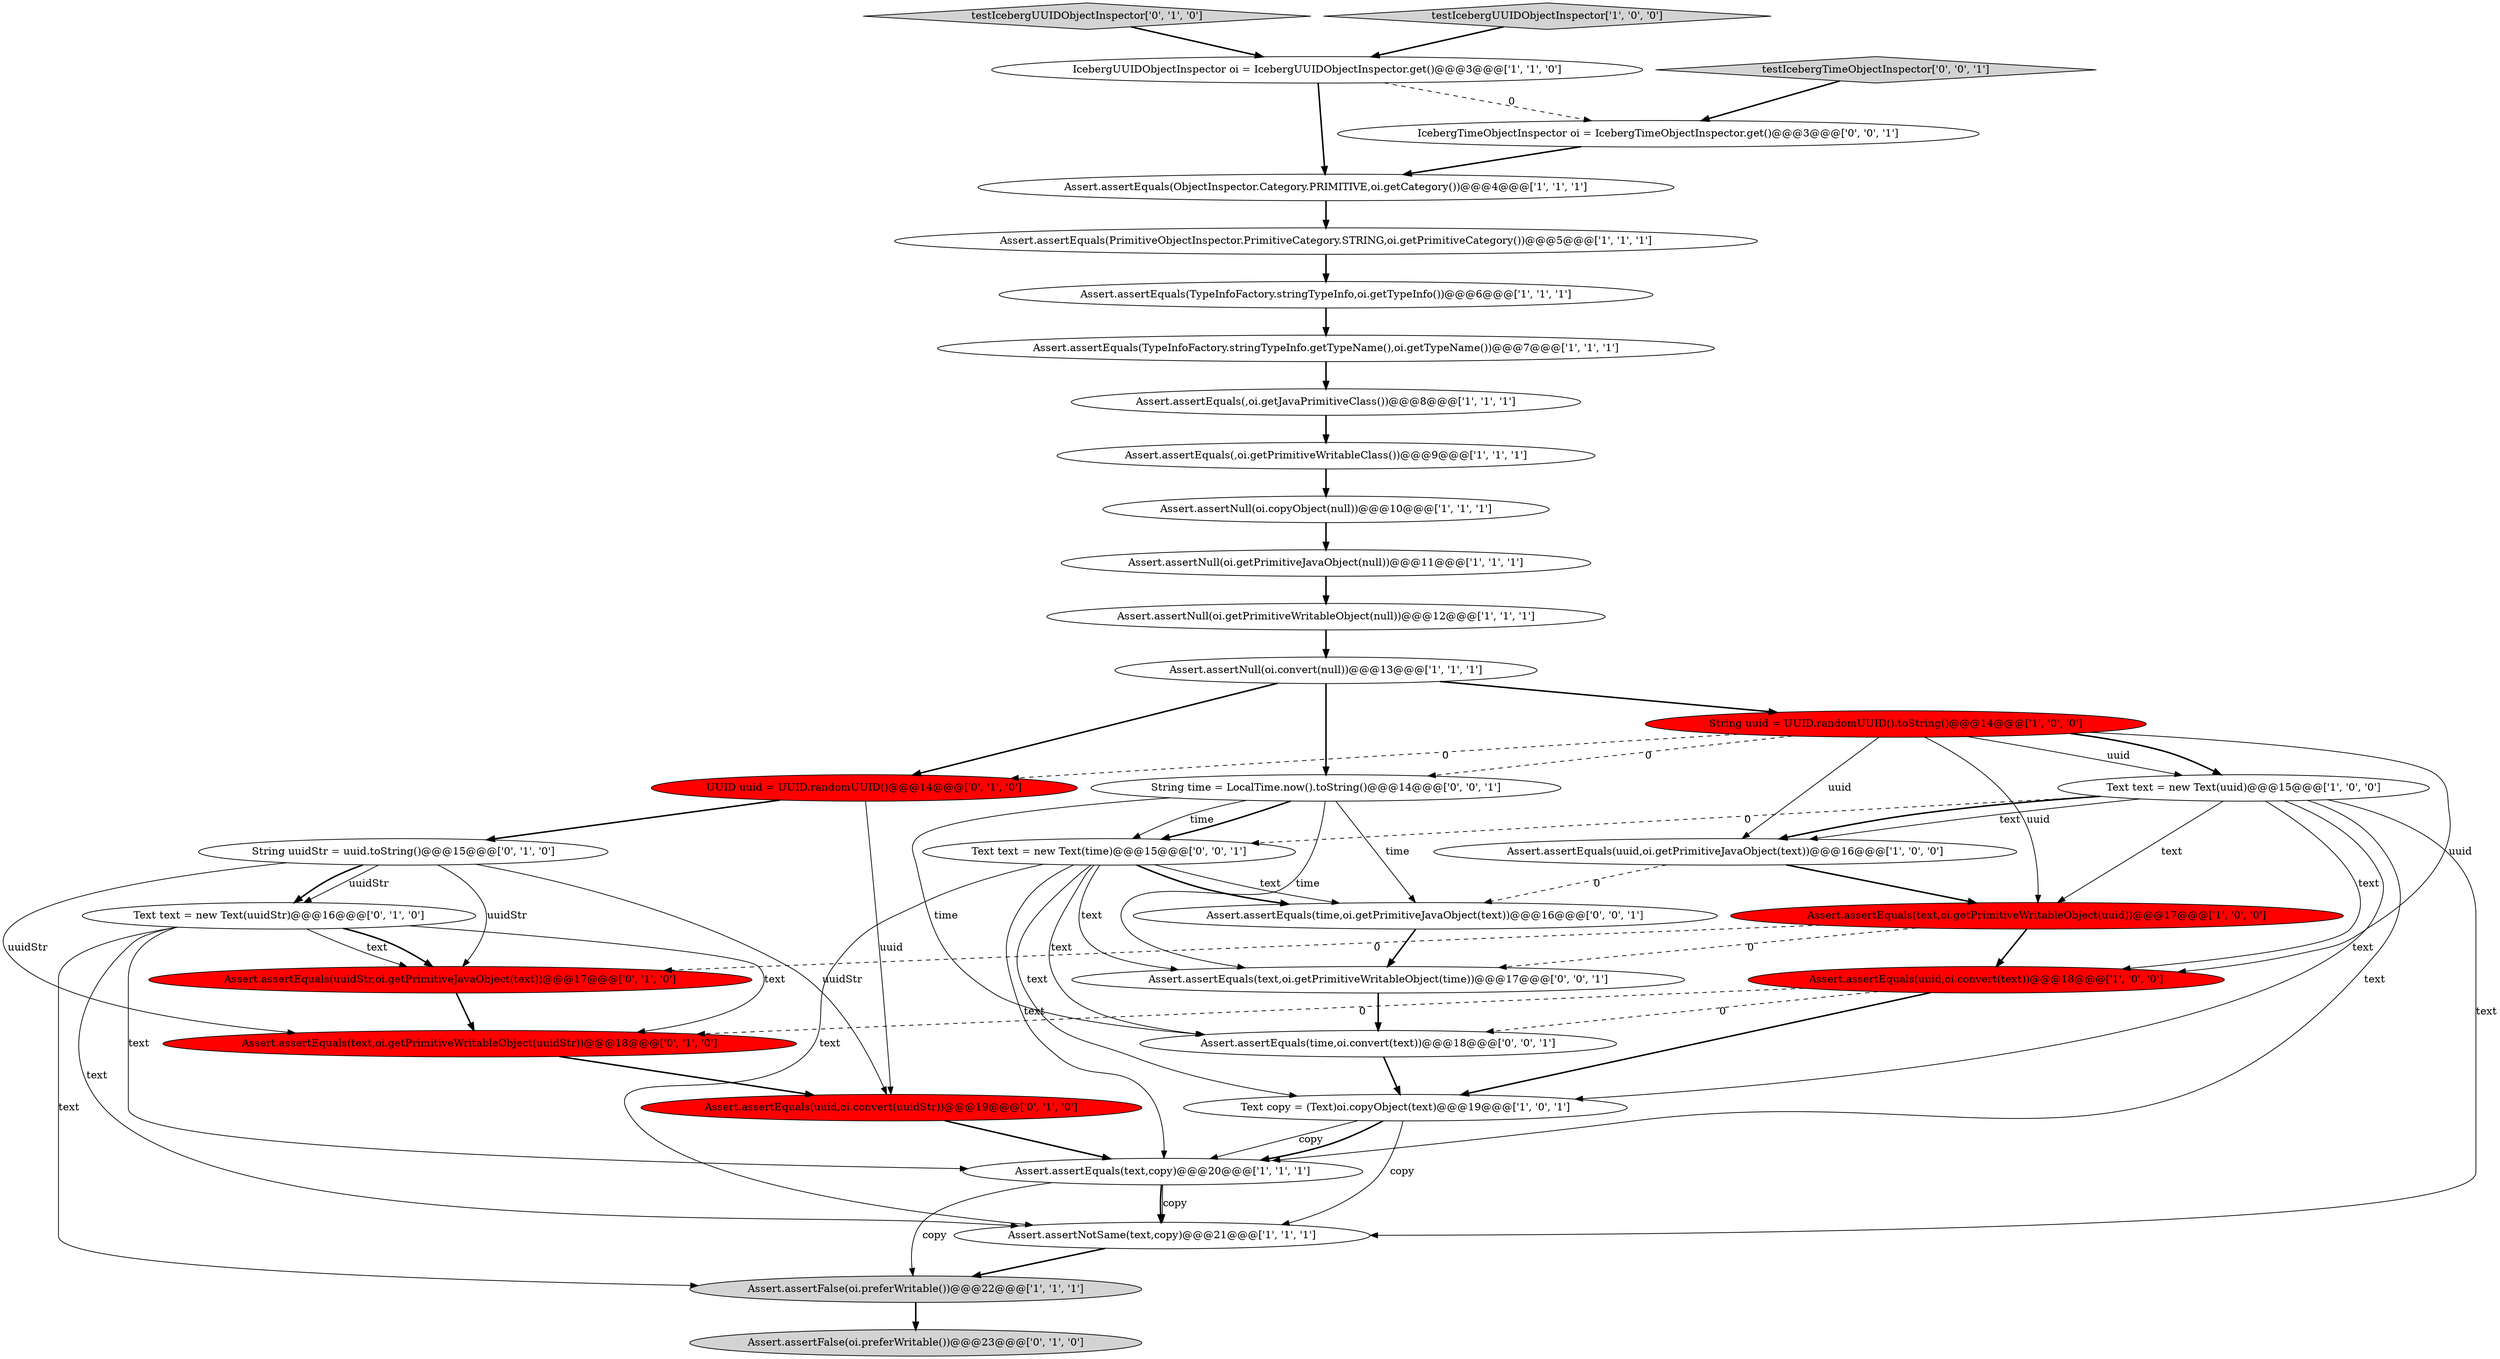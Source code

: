 digraph {
6 [style = filled, label = "Text text = new Text(uuid)@@@15@@@['1', '0', '0']", fillcolor = white, shape = ellipse image = "AAA0AAABBB1BBB"];
3 [style = filled, label = "Assert.assertEquals(TypeInfoFactory.stringTypeInfo.getTypeName(),oi.getTypeName())@@@7@@@['1', '1', '1']", fillcolor = white, shape = ellipse image = "AAA0AAABBB1BBB"];
2 [style = filled, label = "Assert.assertEquals(text,oi.getPrimitiveWritableObject(uuid))@@@17@@@['1', '0', '0']", fillcolor = red, shape = ellipse image = "AAA1AAABBB1BBB"];
13 [style = filled, label = "Assert.assertNull(oi.convert(null))@@@13@@@['1', '1', '1']", fillcolor = white, shape = ellipse image = "AAA0AAABBB1BBB"];
18 [style = filled, label = "Text copy = (Text)oi.copyObject(text)@@@19@@@['1', '0', '1']", fillcolor = white, shape = ellipse image = "AAA0AAABBB1BBB"];
14 [style = filled, label = "Assert.assertEquals(uuid,oi.getPrimitiveJavaObject(text))@@@16@@@['1', '0', '0']", fillcolor = white, shape = ellipse image = "AAA0AAABBB1BBB"];
7 [style = filled, label = "Assert.assertFalse(oi.preferWritable())@@@22@@@['1', '1', '1']", fillcolor = lightgray, shape = ellipse image = "AAA0AAABBB1BBB"];
19 [style = filled, label = "Assert.assertEquals(ObjectInspector.Category.PRIMITIVE,oi.getCategory())@@@4@@@['1', '1', '1']", fillcolor = white, shape = ellipse image = "AAA0AAABBB1BBB"];
32 [style = filled, label = "Assert.assertEquals(time,oi.convert(text))@@@18@@@['0', '0', '1']", fillcolor = white, shape = ellipse image = "AAA0AAABBB3BBB"];
12 [style = filled, label = "Assert.assertEquals(,oi.getJavaPrimitiveClass())@@@8@@@['1', '1', '1']", fillcolor = white, shape = ellipse image = "AAA0AAABBB1BBB"];
24 [style = filled, label = "Text text = new Text(uuidStr)@@@16@@@['0', '1', '0']", fillcolor = white, shape = ellipse image = "AAA0AAABBB2BBB"];
23 [style = filled, label = "Assert.assertEquals(uuidStr,oi.getPrimitiveJavaObject(text))@@@17@@@['0', '1', '0']", fillcolor = red, shape = ellipse image = "AAA1AAABBB2BBB"];
11 [style = filled, label = "Assert.assertEquals(PrimitiveObjectInspector.PrimitiveCategory.STRING,oi.getPrimitiveCategory())@@@5@@@['1', '1', '1']", fillcolor = white, shape = ellipse image = "AAA0AAABBB1BBB"];
26 [style = filled, label = "testIcebergUUIDObjectInspector['0', '1', '0']", fillcolor = lightgray, shape = diamond image = "AAA0AAABBB2BBB"];
35 [style = filled, label = "IcebergTimeObjectInspector oi = IcebergTimeObjectInspector.get()@@@3@@@['0', '0', '1']", fillcolor = white, shape = ellipse image = "AAA0AAABBB3BBB"];
16 [style = filled, label = "Assert.assertEquals(text,copy)@@@20@@@['1', '1', '1']", fillcolor = white, shape = ellipse image = "AAA0AAABBB1BBB"];
21 [style = filled, label = "UUID uuid = UUID.randomUUID()@@@14@@@['0', '1', '0']", fillcolor = red, shape = ellipse image = "AAA1AAABBB2BBB"];
34 [style = filled, label = "Assert.assertEquals(text,oi.getPrimitiveWritableObject(time))@@@17@@@['0', '0', '1']", fillcolor = white, shape = ellipse image = "AAA0AAABBB3BBB"];
27 [style = filled, label = "Assert.assertEquals(uuid,oi.convert(uuidStr))@@@19@@@['0', '1', '0']", fillcolor = red, shape = ellipse image = "AAA1AAABBB2BBB"];
31 [style = filled, label = "Text text = new Text(time)@@@15@@@['0', '0', '1']", fillcolor = white, shape = ellipse image = "AAA0AAABBB3BBB"];
4 [style = filled, label = "Assert.assertEquals(,oi.getPrimitiveWritableClass())@@@9@@@['1', '1', '1']", fillcolor = white, shape = ellipse image = "AAA0AAABBB1BBB"];
1 [style = filled, label = "Assert.assertNull(oi.copyObject(null))@@@10@@@['1', '1', '1']", fillcolor = white, shape = ellipse image = "AAA0AAABBB1BBB"];
10 [style = filled, label = "Assert.assertNull(oi.getPrimitiveJavaObject(null))@@@11@@@['1', '1', '1']", fillcolor = white, shape = ellipse image = "AAA0AAABBB1BBB"];
5 [style = filled, label = "Assert.assertEquals(TypeInfoFactory.stringTypeInfo,oi.getTypeInfo())@@@6@@@['1', '1', '1']", fillcolor = white, shape = ellipse image = "AAA0AAABBB1BBB"];
15 [style = filled, label = "Assert.assertNotSame(text,copy)@@@21@@@['1', '1', '1']", fillcolor = white, shape = ellipse image = "AAA0AAABBB1BBB"];
0 [style = filled, label = "testIcebergUUIDObjectInspector['1', '0', '0']", fillcolor = lightgray, shape = diamond image = "AAA0AAABBB1BBB"];
8 [style = filled, label = "String uuid = UUID.randomUUID().toString()@@@14@@@['1', '0', '0']", fillcolor = red, shape = ellipse image = "AAA1AAABBB1BBB"];
33 [style = filled, label = "String time = LocalTime.now().toString()@@@14@@@['0', '0', '1']", fillcolor = white, shape = ellipse image = "AAA0AAABBB3BBB"];
29 [style = filled, label = "Assert.assertEquals(time,oi.getPrimitiveJavaObject(text))@@@16@@@['0', '0', '1']", fillcolor = white, shape = ellipse image = "AAA0AAABBB3BBB"];
22 [style = filled, label = "String uuidStr = uuid.toString()@@@15@@@['0', '1', '0']", fillcolor = white, shape = ellipse image = "AAA0AAABBB2BBB"];
20 [style = filled, label = "Assert.assertNull(oi.getPrimitiveWritableObject(null))@@@12@@@['1', '1', '1']", fillcolor = white, shape = ellipse image = "AAA0AAABBB1BBB"];
9 [style = filled, label = "IcebergUUIDObjectInspector oi = IcebergUUIDObjectInspector.get()@@@3@@@['1', '1', '0']", fillcolor = white, shape = ellipse image = "AAA0AAABBB1BBB"];
28 [style = filled, label = "Assert.assertEquals(text,oi.getPrimitiveWritableObject(uuidStr))@@@18@@@['0', '1', '0']", fillcolor = red, shape = ellipse image = "AAA1AAABBB2BBB"];
25 [style = filled, label = "Assert.assertFalse(oi.preferWritable())@@@23@@@['0', '1', '0']", fillcolor = lightgray, shape = ellipse image = "AAA0AAABBB2BBB"];
30 [style = filled, label = "testIcebergTimeObjectInspector['0', '0', '1']", fillcolor = lightgray, shape = diamond image = "AAA0AAABBB3BBB"];
17 [style = filled, label = "Assert.assertEquals(uuid,oi.convert(text))@@@18@@@['1', '0', '0']", fillcolor = red, shape = ellipse image = "AAA1AAABBB1BBB"];
2->17 [style = bold, label=""];
5->3 [style = bold, label=""];
16->15 [style = solid, label="copy"];
16->15 [style = bold, label=""];
31->29 [style = solid, label="text"];
2->23 [style = dashed, label="0"];
6->17 [style = solid, label="text"];
0->9 [style = bold, label=""];
10->20 [style = bold, label=""];
20->13 [style = bold, label=""];
15->7 [style = bold, label=""];
24->23 [style = solid, label="text"];
6->18 [style = solid, label="text"];
22->28 [style = solid, label="uuidStr"];
8->33 [style = dashed, label="0"];
31->16 [style = solid, label="text"];
18->15 [style = solid, label="copy"];
35->19 [style = bold, label=""];
8->14 [style = solid, label="uuid"];
26->9 [style = bold, label=""];
31->29 [style = bold, label=""];
19->11 [style = bold, label=""];
8->6 [style = bold, label=""];
22->23 [style = solid, label="uuidStr"];
31->15 [style = solid, label="text"];
6->31 [style = dashed, label="0"];
17->32 [style = dashed, label="0"];
3->12 [style = bold, label=""];
27->16 [style = bold, label=""];
29->34 [style = bold, label=""];
6->14 [style = solid, label="text"];
8->21 [style = dashed, label="0"];
31->34 [style = solid, label="text"];
8->17 [style = solid, label="uuid"];
22->24 [style = solid, label="uuidStr"];
24->7 [style = solid, label="text"];
31->32 [style = solid, label="text"];
8->6 [style = solid, label="uuid"];
9->35 [style = dashed, label="0"];
6->15 [style = solid, label="text"];
6->14 [style = bold, label=""];
23->28 [style = bold, label=""];
6->2 [style = solid, label="text"];
17->28 [style = dashed, label="0"];
11->5 [style = bold, label=""];
30->35 [style = bold, label=""];
6->16 [style = solid, label="text"];
22->27 [style = solid, label="uuidStr"];
12->4 [style = bold, label=""];
18->16 [style = solid, label="copy"];
33->32 [style = solid, label="time"];
21->22 [style = bold, label=""];
16->7 [style = solid, label="copy"];
33->31 [style = solid, label="time"];
2->34 [style = dashed, label="0"];
9->19 [style = bold, label=""];
33->31 [style = bold, label=""];
24->16 [style = solid, label="text"];
33->29 [style = solid, label="time"];
34->32 [style = bold, label=""];
4->1 [style = bold, label=""];
14->2 [style = bold, label=""];
7->25 [style = bold, label=""];
28->27 [style = bold, label=""];
22->24 [style = bold, label=""];
32->18 [style = bold, label=""];
13->8 [style = bold, label=""];
21->27 [style = solid, label="uuid"];
13->33 [style = bold, label=""];
13->21 [style = bold, label=""];
1->10 [style = bold, label=""];
8->2 [style = solid, label="uuid"];
33->34 [style = solid, label="time"];
31->18 [style = solid, label="text"];
14->29 [style = dashed, label="0"];
17->18 [style = bold, label=""];
24->28 [style = solid, label="text"];
24->15 [style = solid, label="text"];
24->23 [style = bold, label=""];
18->16 [style = bold, label=""];
}
